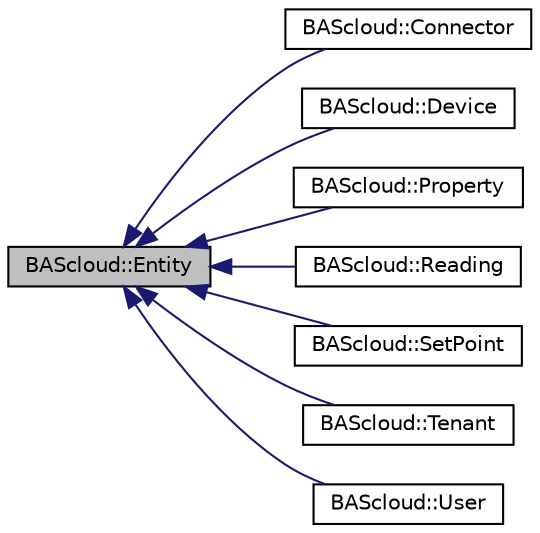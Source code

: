 digraph "BAScloud::Entity"
{
 // LATEX_PDF_SIZE
  edge [fontname="Helvetica",fontsize="10",labelfontname="Helvetica",labelfontsize="10"];
  node [fontname="Helvetica",fontsize="10",shape=record];
  rankdir="LR";
  Node1 [label="BAScloud::Entity",height=0.2,width=0.4,color="black", fillcolor="grey75", style="filled", fontcolor="black",tooltip="Base class modeling a BAScloud entity."];
  Node1 -> Node2 [dir="back",color="midnightblue",fontsize="10",style="solid",fontname="Helvetica"];
  Node2 [label="BAScloud::Connector",height=0.2,width=0.4,color="black", fillcolor="white", style="filled",URL="$classBAScloud_1_1Connector.html",tooltip="A Connector entity represents a BAScloud Connector in a property/building."];
  Node1 -> Node3 [dir="back",color="midnightblue",fontsize="10",style="solid",fontname="Helvetica"];
  Node3 [label="BAScloud::Device",height=0.2,width=0.4,color="black", fillcolor="white", style="filled",URL="$classBAScloud_1_1Device.html",tooltip="A device entity represents a sensor or actor in a property/building."];
  Node1 -> Node4 [dir="back",color="midnightblue",fontsize="10",style="solid",fontname="Helvetica"];
  Node4 [label="BAScloud::Property",height=0.2,width=0.4,color="black", fillcolor="white", style="filled",URL="$classBAScloud_1_1Property.html",tooltip="A Property entity represents a building or location in the BAScloud."];
  Node1 -> Node5 [dir="back",color="midnightblue",fontsize="10",style="solid",fontname="Helvetica"];
  Node5 [label="BAScloud::Reading",height=0.2,width=0.4,color="black", fillcolor="white", style="filled",URL="$classBAScloud_1_1Reading.html",tooltip="A Reading entity represents a reading from a sensor or actor (Device) in a building (Property)."];
  Node1 -> Node6 [dir="back",color="midnightblue",fontsize="10",style="solid",fontname="Helvetica"];
  Node6 [label="BAScloud::SetPoint",height=0.2,width=0.4,color="black", fillcolor="white", style="filled",URL="$classBAScloud_1_1SetPoint.html",tooltip="A SetPoint entity represents a future set point for a sensor or actor (Device) in a building (Propert..."];
  Node1 -> Node7 [dir="back",color="midnightblue",fontsize="10",style="solid",fontname="Helvetica"];
  Node7 [label="BAScloud::Tenant",height=0.2,width=0.4,color="black", fillcolor="white", style="filled",URL="$classBAScloud_1_1Tenant.html",tooltip="A Tenant entity represents a customer/tenant in the BAScloud."];
  Node1 -> Node8 [dir="back",color="midnightblue",fontsize="10",style="solid",fontname="Helvetica"];
  Node8 [label="BAScloud::User",height=0.2,width=0.4,color="black", fillcolor="white", style="filled",URL="$classBAScloud_1_1User.html",tooltip="A User entity represents a API user of the BAScloud."];
}
